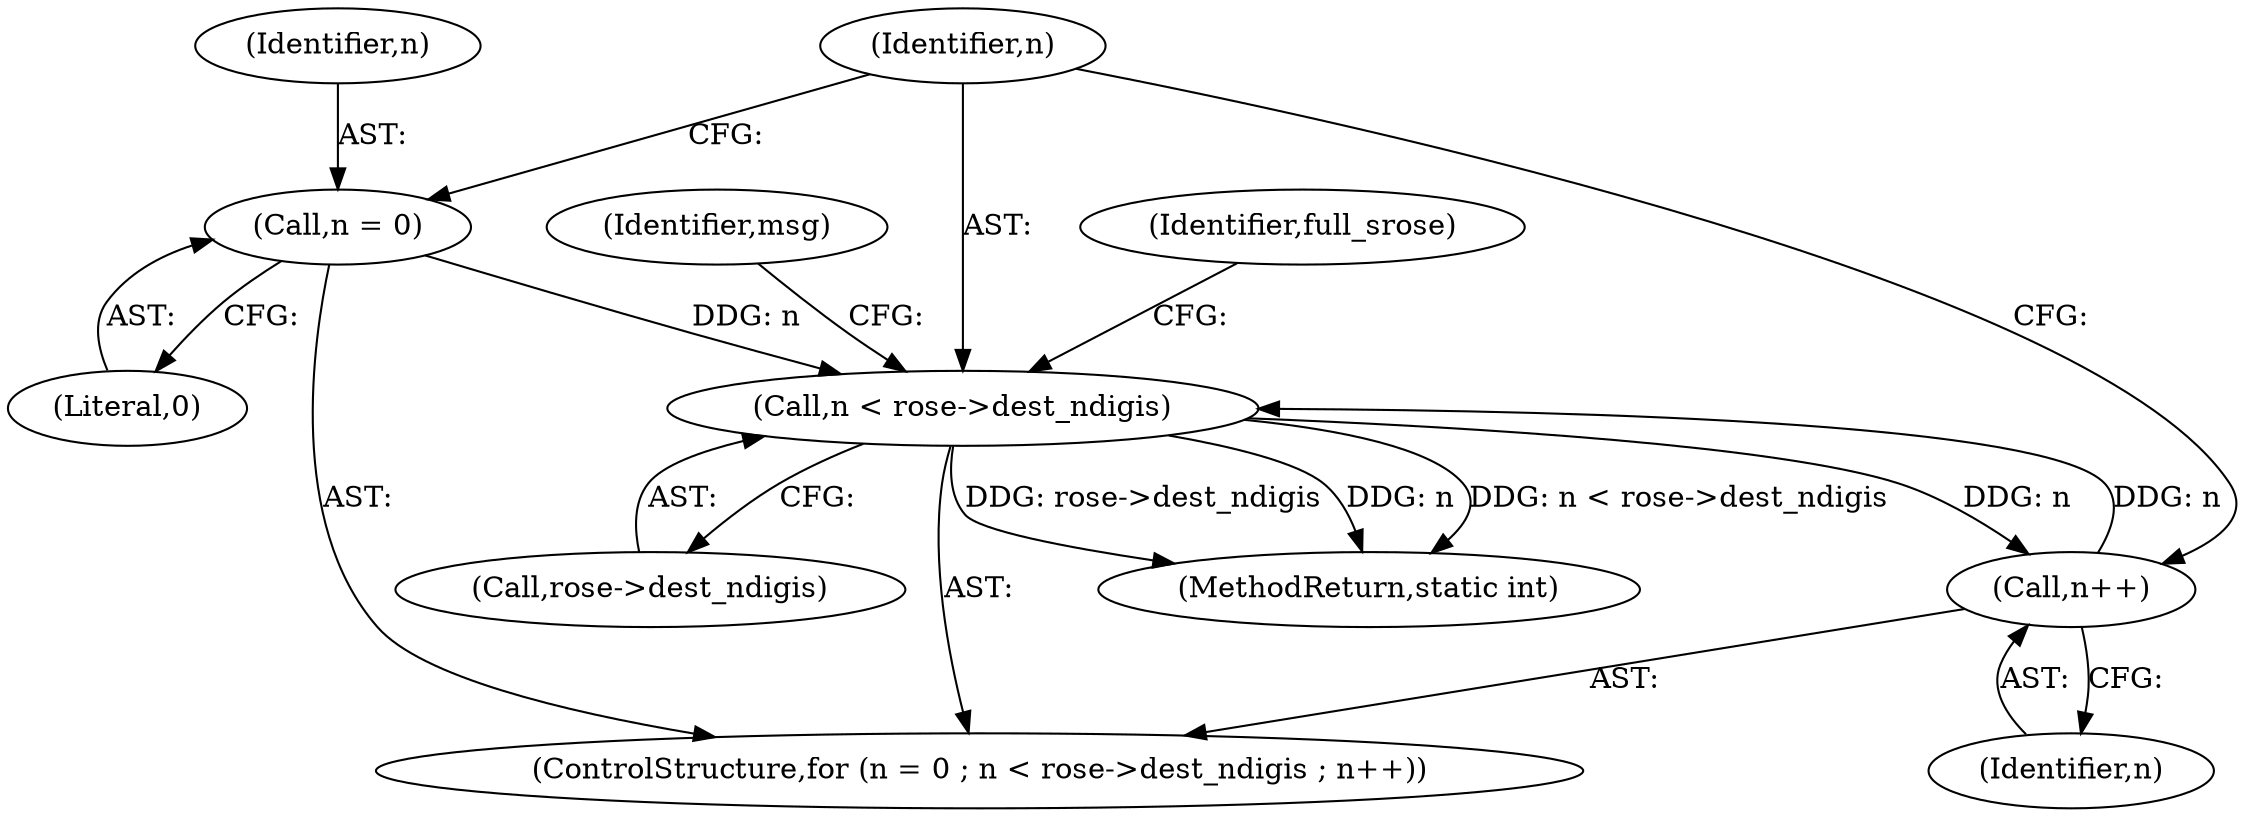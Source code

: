 digraph "0_linux_f3d3342602f8bcbf37d7c46641cb9bca7618eb1c_28@pointer" {
"1000272" [label="(Call,n < rose->dest_ndigis)"];
"1000277" [label="(Call,n++)"];
"1000272" [label="(Call,n < rose->dest_ndigis)"];
"1000269" [label="(Call,n = 0)"];
"1000274" [label="(Call,rose->dest_ndigis)"];
"1000269" [label="(Call,n = 0)"];
"1000270" [label="(Identifier,n)"];
"1000272" [label="(Call,n < rose->dest_ndigis)"];
"1000278" [label="(Identifier,n)"];
"1000277" [label="(Call,n++)"];
"1000282" [label="(Identifier,full_srose)"];
"1000271" [label="(Literal,0)"];
"1000268" [label="(ControlStructure,for (n = 0 ; n < rose->dest_ndigis ; n++))"];
"1000292" [label="(Identifier,msg)"];
"1000330" [label="(MethodReturn,static int)"];
"1000273" [label="(Identifier,n)"];
"1000272" -> "1000268"  [label="AST: "];
"1000272" -> "1000274"  [label="CFG: "];
"1000273" -> "1000272"  [label="AST: "];
"1000274" -> "1000272"  [label="AST: "];
"1000282" -> "1000272"  [label="CFG: "];
"1000292" -> "1000272"  [label="CFG: "];
"1000272" -> "1000330"  [label="DDG: rose->dest_ndigis"];
"1000272" -> "1000330"  [label="DDG: n"];
"1000272" -> "1000330"  [label="DDG: n < rose->dest_ndigis"];
"1000277" -> "1000272"  [label="DDG: n"];
"1000269" -> "1000272"  [label="DDG: n"];
"1000272" -> "1000277"  [label="DDG: n"];
"1000277" -> "1000268"  [label="AST: "];
"1000277" -> "1000278"  [label="CFG: "];
"1000278" -> "1000277"  [label="AST: "];
"1000273" -> "1000277"  [label="CFG: "];
"1000269" -> "1000268"  [label="AST: "];
"1000269" -> "1000271"  [label="CFG: "];
"1000270" -> "1000269"  [label="AST: "];
"1000271" -> "1000269"  [label="AST: "];
"1000273" -> "1000269"  [label="CFG: "];
}
